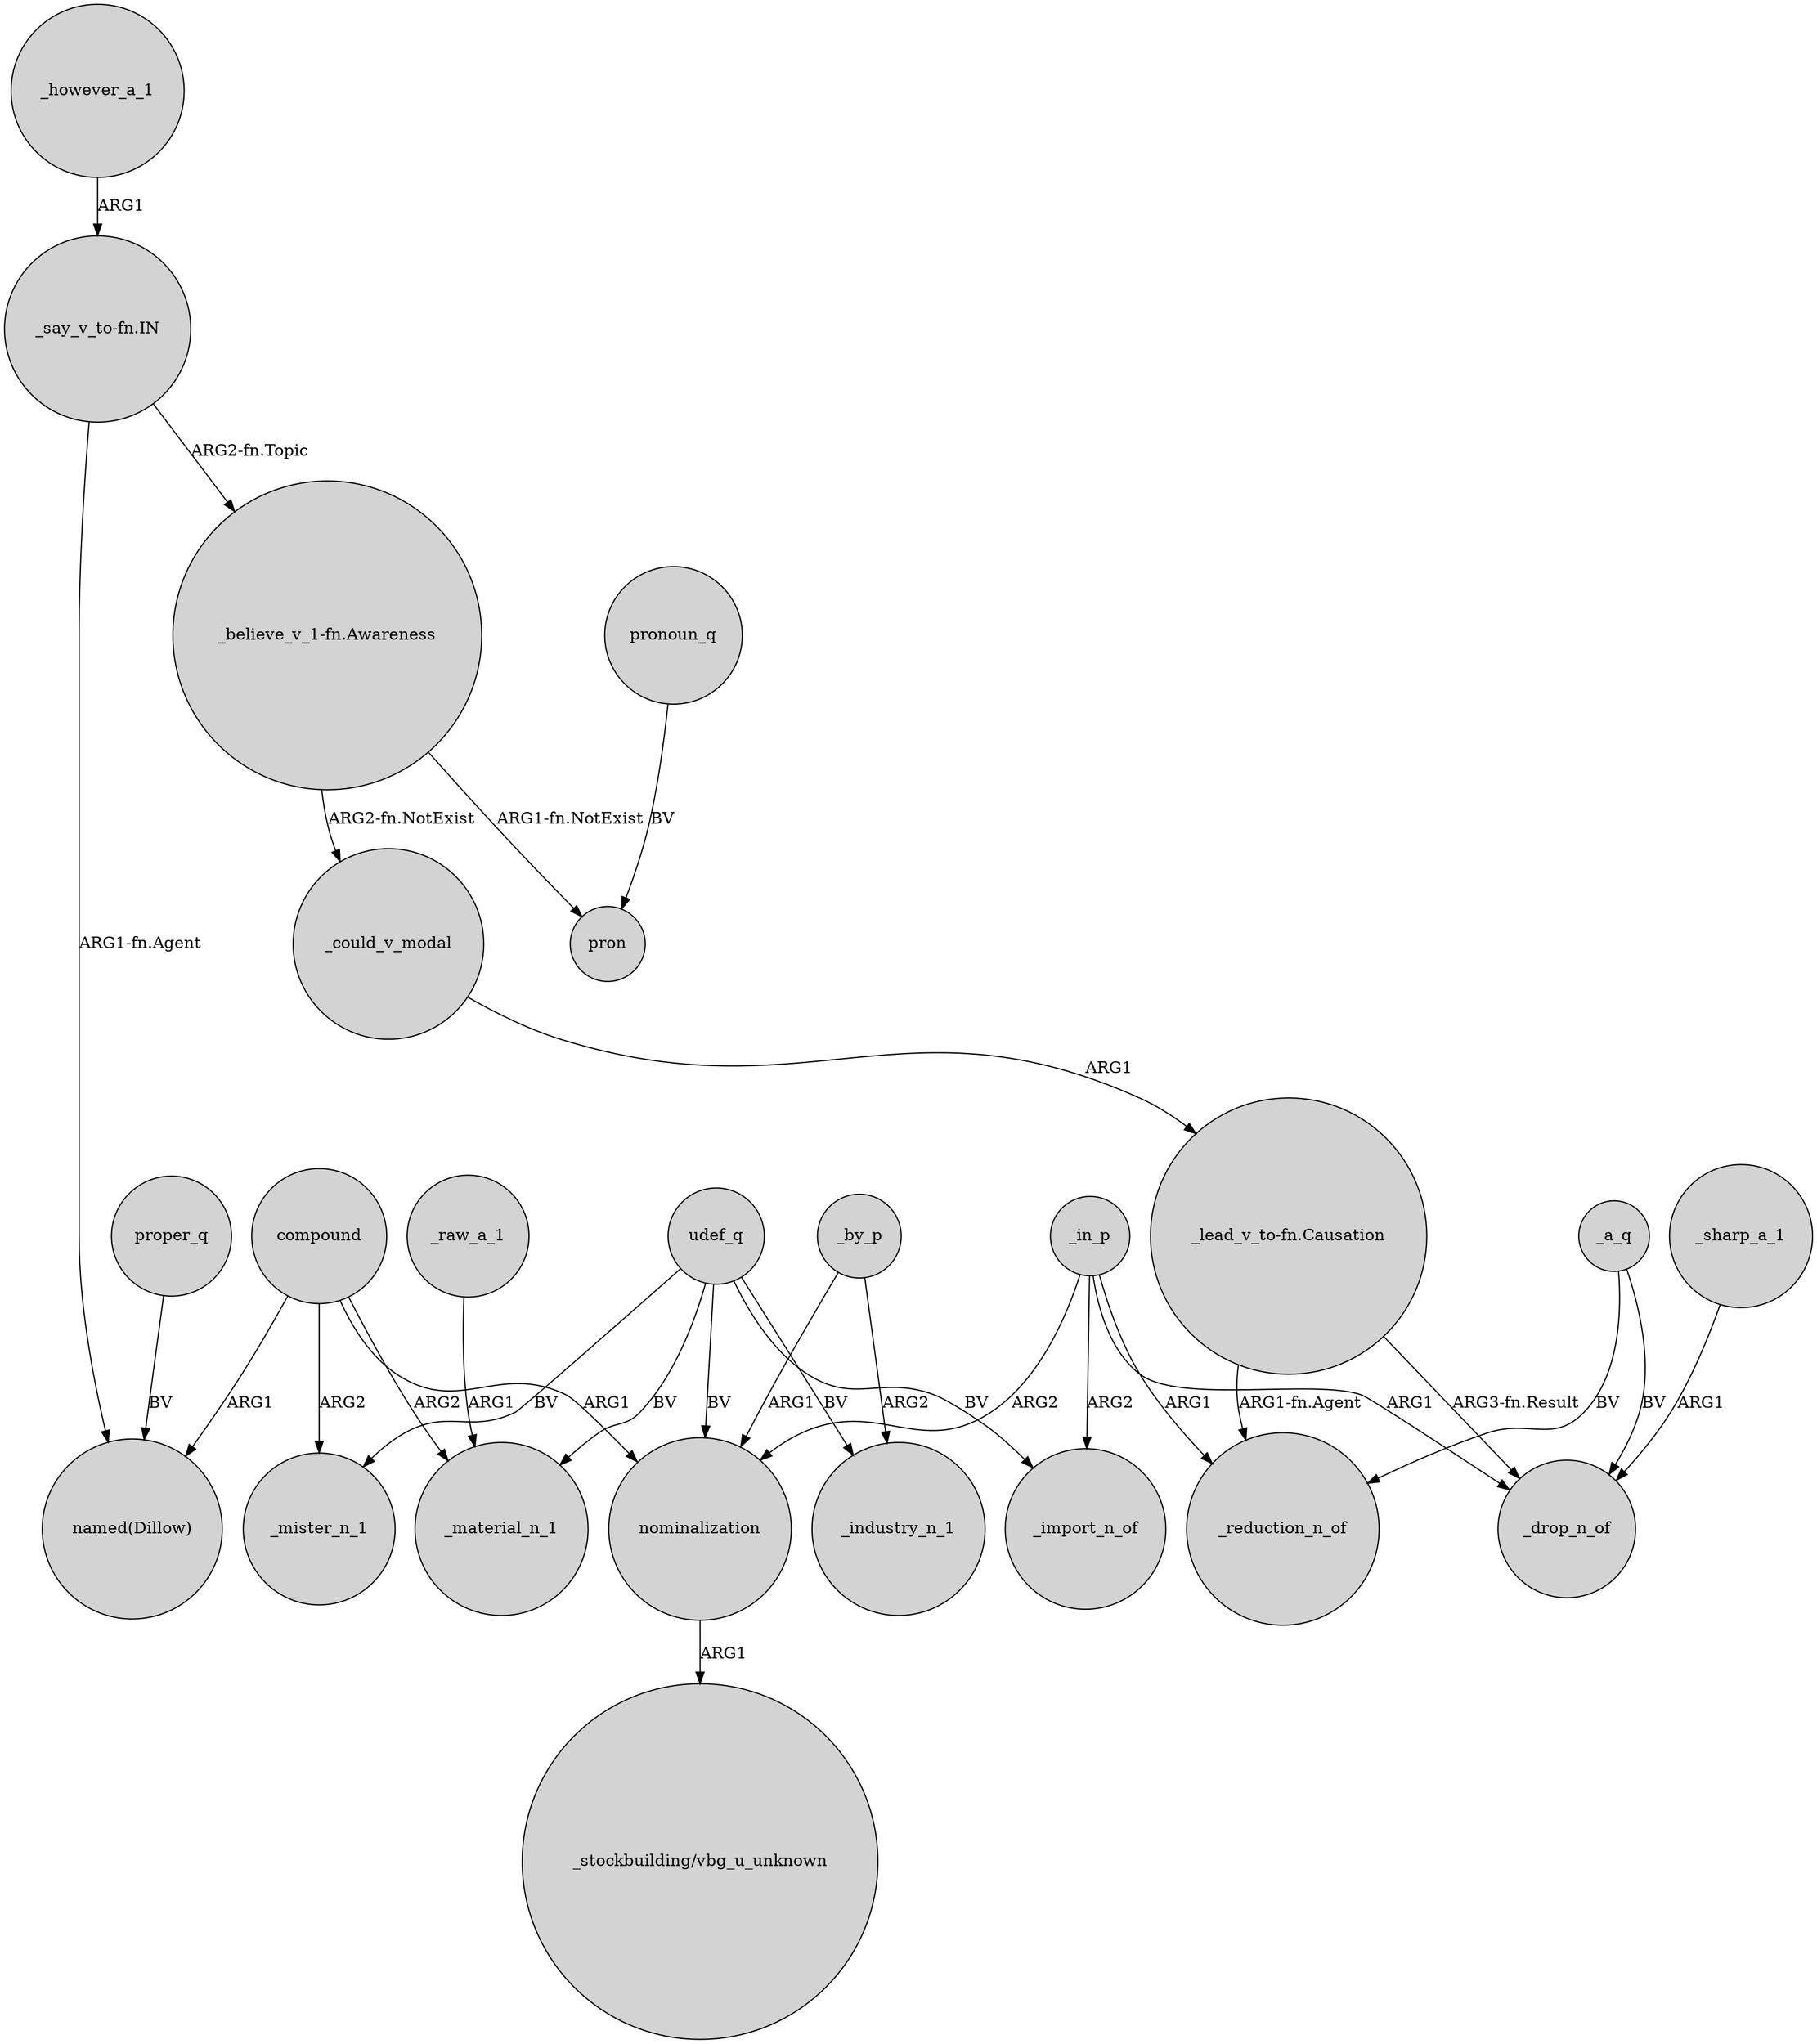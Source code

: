 digraph {
	node [shape=circle style=filled]
	"_say_v_to-fn.IN" -> "named(Dillow)" [label="ARG1-fn.Agent"]
	_by_p -> _industry_n_1 [label=ARG2]
	_a_q -> _reduction_n_of [label=BV]
	_in_p -> _reduction_n_of [label=ARG1]
	"_lead_v_to-fn.Causation" -> _drop_n_of [label="ARG3-fn.Result"]
	compound -> _mister_n_1 [label=ARG2]
	_in_p -> _drop_n_of [label=ARG1]
	udef_q -> _mister_n_1 [label=BV]
	_a_q -> _drop_n_of [label=BV]
	"_believe_v_1-fn.Awareness" -> _could_v_modal [label="ARG2-fn.NotExist"]
	_could_v_modal -> "_lead_v_to-fn.Causation" [label=ARG1]
	_however_a_1 -> "_say_v_to-fn.IN" [label=ARG1]
	pronoun_q -> pron [label=BV]
	_by_p -> nominalization [label=ARG1]
	_sharp_a_1 -> _drop_n_of [label=ARG1]
	proper_q -> "named(Dillow)" [label=BV]
	compound -> _material_n_1 [label=ARG2]
	nominalization -> "_stockbuilding/vbg_u_unknown" [label=ARG1]
	"_say_v_to-fn.IN" -> "_believe_v_1-fn.Awareness" [label="ARG2-fn.Topic"]
	udef_q -> nominalization [label=BV]
	udef_q -> _industry_n_1 [label=BV]
	udef_q -> _import_n_of [label=BV]
	_in_p -> nominalization [label=ARG2]
	"_believe_v_1-fn.Awareness" -> pron [label="ARG1-fn.NotExist"]
	_raw_a_1 -> _material_n_1 [label=ARG1]
	compound -> nominalization [label=ARG1]
	compound -> "named(Dillow)" [label=ARG1]
	udef_q -> _material_n_1 [label=BV]
	_in_p -> _import_n_of [label=ARG2]
	"_lead_v_to-fn.Causation" -> _reduction_n_of [label="ARG1-fn.Agent"]
}
